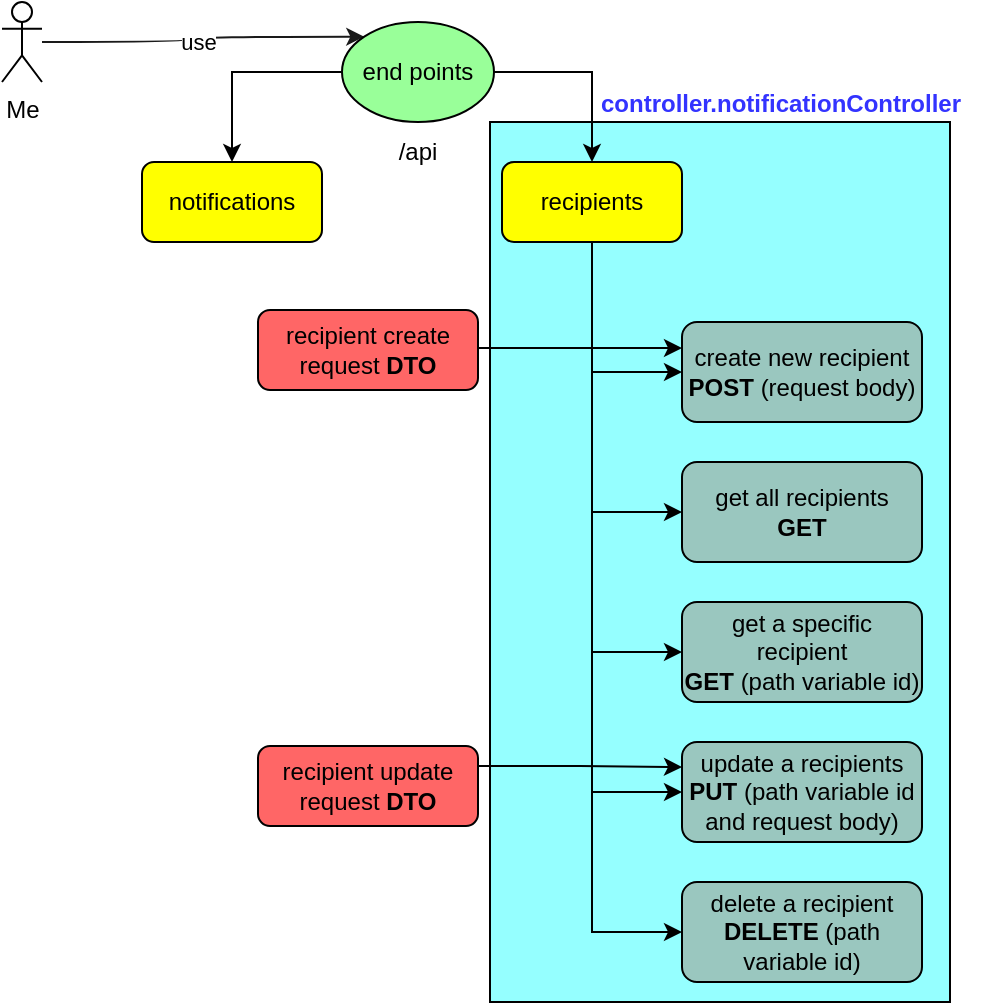 <mxfile version="28.0.9">
  <diagram name="structure" id="Oc0JnGKfON8GWQPidHeL">
    <mxGraphModel dx="1281" dy="527" grid="1" gridSize="10" guides="1" tooltips="1" connect="1" arrows="1" fold="1" page="1" pageScale="1" pageWidth="827" pageHeight="1169" math="0" shadow="0">
      <root>
        <mxCell id="0" />
        <mxCell id="1" parent="0" />
        <mxCell id="8EK3APD2QCrfIBj3EhLv-32" value="" style="rounded=0;whiteSpace=wrap;html=1;fillColor=#95FFFF;" vertex="1" parent="1">
          <mxGeometry x="434" y="70" width="230" height="440" as="geometry" />
        </mxCell>
        <mxCell id="8EK3APD2QCrfIBj3EhLv-25" style="edgeStyle=orthogonalEdgeStyle;rounded=0;orthogonalLoop=1;jettySize=auto;html=1;entryX=0;entryY=0;entryDx=0;entryDy=0;strokeColor=#1A1A1A;curved=1;" edge="1" parent="1" source="8EK3APD2QCrfIBj3EhLv-1" target="8EK3APD2QCrfIBj3EhLv-3">
          <mxGeometry relative="1" as="geometry" />
        </mxCell>
        <mxCell id="8EK3APD2QCrfIBj3EhLv-26" value="use" style="edgeLabel;html=1;align=center;verticalAlign=middle;resizable=0;points=[];" vertex="1" connectable="0" parent="8EK3APD2QCrfIBj3EhLv-25">
          <mxGeometry x="-0.02" y="-2" relative="1" as="geometry">
            <mxPoint as="offset" />
          </mxGeometry>
        </mxCell>
        <mxCell id="8EK3APD2QCrfIBj3EhLv-1" value="Me" style="shape=umlActor;verticalLabelPosition=bottom;verticalAlign=top;html=1;outlineConnect=0;" vertex="1" parent="1">
          <mxGeometry x="190" y="10" width="20" height="40" as="geometry" />
        </mxCell>
        <mxCell id="8EK3APD2QCrfIBj3EhLv-9" style="edgeStyle=orthogonalEdgeStyle;rounded=0;orthogonalLoop=1;jettySize=auto;html=1;" edge="1" parent="1" source="8EK3APD2QCrfIBj3EhLv-3" target="8EK3APD2QCrfIBj3EhLv-4">
          <mxGeometry relative="1" as="geometry" />
        </mxCell>
        <mxCell id="8EK3APD2QCrfIBj3EhLv-10" style="edgeStyle=orthogonalEdgeStyle;rounded=0;orthogonalLoop=1;jettySize=auto;html=1;" edge="1" parent="1" source="8EK3APD2QCrfIBj3EhLv-3" target="8EK3APD2QCrfIBj3EhLv-5">
          <mxGeometry relative="1" as="geometry" />
        </mxCell>
        <mxCell id="8EK3APD2QCrfIBj3EhLv-3" value="end points" style="ellipse;whiteSpace=wrap;html=1;fillColor=#99FF99;" vertex="1" parent="1">
          <mxGeometry x="360" y="20" width="76" height="50" as="geometry" />
        </mxCell>
        <mxCell id="8EK3APD2QCrfIBj3EhLv-4" value="notifications" style="rounded=1;whiteSpace=wrap;html=1;fillColor=#FFFF00;" vertex="1" parent="1">
          <mxGeometry x="260" y="90" width="90" height="40" as="geometry" />
        </mxCell>
        <mxCell id="8EK3APD2QCrfIBj3EhLv-27" style="edgeStyle=orthogonalEdgeStyle;rounded=0;orthogonalLoop=1;jettySize=auto;html=1;entryX=0;entryY=0.5;entryDx=0;entryDy=0;" edge="1" parent="1" source="8EK3APD2QCrfIBj3EhLv-5" target="8EK3APD2QCrfIBj3EhLv-13">
          <mxGeometry relative="1" as="geometry" />
        </mxCell>
        <mxCell id="8EK3APD2QCrfIBj3EhLv-28" style="edgeStyle=orthogonalEdgeStyle;rounded=0;orthogonalLoop=1;jettySize=auto;html=1;entryX=0;entryY=0.5;entryDx=0;entryDy=0;" edge="1" parent="1" source="8EK3APD2QCrfIBj3EhLv-5" target="8EK3APD2QCrfIBj3EhLv-14">
          <mxGeometry relative="1" as="geometry" />
        </mxCell>
        <mxCell id="8EK3APD2QCrfIBj3EhLv-29" style="edgeStyle=orthogonalEdgeStyle;rounded=0;orthogonalLoop=1;jettySize=auto;html=1;entryX=0;entryY=0.5;entryDx=0;entryDy=0;" edge="1" parent="1" source="8EK3APD2QCrfIBj3EhLv-5" target="8EK3APD2QCrfIBj3EhLv-15">
          <mxGeometry relative="1" as="geometry" />
        </mxCell>
        <mxCell id="8EK3APD2QCrfIBj3EhLv-30" style="edgeStyle=orthogonalEdgeStyle;rounded=0;orthogonalLoop=1;jettySize=auto;html=1;entryX=0;entryY=0.5;entryDx=0;entryDy=0;" edge="1" parent="1" source="8EK3APD2QCrfIBj3EhLv-5" target="8EK3APD2QCrfIBj3EhLv-16">
          <mxGeometry relative="1" as="geometry" />
        </mxCell>
        <mxCell id="8EK3APD2QCrfIBj3EhLv-31" style="edgeStyle=orthogonalEdgeStyle;rounded=0;orthogonalLoop=1;jettySize=auto;html=1;entryX=0;entryY=0.5;entryDx=0;entryDy=0;" edge="1" parent="1" source="8EK3APD2QCrfIBj3EhLv-5" target="8EK3APD2QCrfIBj3EhLv-17">
          <mxGeometry relative="1" as="geometry" />
        </mxCell>
        <mxCell id="8EK3APD2QCrfIBj3EhLv-5" value="recipients" style="rounded=1;whiteSpace=wrap;html=1;fillColor=#FFFF00;" vertex="1" parent="1">
          <mxGeometry x="440" y="90" width="90" height="40" as="geometry" />
        </mxCell>
        <mxCell id="8EK3APD2QCrfIBj3EhLv-11" value="/&lt;span style=&quot;background-color: transparent; color: light-dark(rgb(0, 0, 0), rgb(255, 255, 255));&quot;&gt;api&lt;/span&gt;" style="text;html=1;align=center;verticalAlign=middle;whiteSpace=wrap;rounded=0;" vertex="1" parent="1">
          <mxGeometry x="368" y="70" width="60" height="30" as="geometry" />
        </mxCell>
        <mxCell id="8EK3APD2QCrfIBj3EhLv-13" value="create new recipient&lt;div&gt;&lt;b&gt;POST &lt;/b&gt;(request body)&lt;/div&gt;" style="rounded=1;whiteSpace=wrap;html=1;fillColor=#9AC7BF;" vertex="1" parent="1">
          <mxGeometry x="530" y="170" width="120" height="50" as="geometry" />
        </mxCell>
        <mxCell id="8EK3APD2QCrfIBj3EhLv-14" value="get all recipients&lt;div&gt;&lt;b&gt;GET&lt;/b&gt;&lt;/div&gt;" style="rounded=1;whiteSpace=wrap;html=1;fillColor=#9AC7BF;" vertex="1" parent="1">
          <mxGeometry x="530" y="240" width="120" height="50" as="geometry" />
        </mxCell>
        <mxCell id="8EK3APD2QCrfIBj3EhLv-15" value="get a specific recipient&lt;div&gt;&lt;div&gt;&lt;b&gt;GET &lt;/b&gt;(path variable id)&lt;/div&gt;&lt;/div&gt;" style="rounded=1;whiteSpace=wrap;html=1;fillColor=#9AC7BF;" vertex="1" parent="1">
          <mxGeometry x="530" y="310" width="120" height="50" as="geometry" />
        </mxCell>
        <mxCell id="8EK3APD2QCrfIBj3EhLv-16" value="update a recipients&lt;div&gt;&lt;b&gt;PUT&amp;nbsp;&lt;/b&gt;(path variable id and request body)&lt;/div&gt;" style="rounded=1;whiteSpace=wrap;html=1;fillColor=#9AC7BF;" vertex="1" parent="1">
          <mxGeometry x="530" y="380" width="120" height="50" as="geometry" />
        </mxCell>
        <mxCell id="8EK3APD2QCrfIBj3EhLv-17" value="delete a recipient&lt;div&gt;&lt;div&gt;&lt;b&gt;DELETE&amp;nbsp;&lt;/b&gt;(path variable id)&lt;/div&gt;&lt;/div&gt;" style="rounded=1;whiteSpace=wrap;html=1;fillColor=#9AC7BF;" vertex="1" parent="1">
          <mxGeometry x="530" y="450" width="120" height="50" as="geometry" />
        </mxCell>
        <mxCell id="8EK3APD2QCrfIBj3EhLv-33" value="&lt;font style=&quot;color: rgb(51, 51, 255);&quot;&gt;&lt;b style=&quot;&quot;&gt;controller.notificationController&lt;/b&gt;&lt;/font&gt;" style="text;html=1;align=center;verticalAlign=middle;resizable=0;points=[];autosize=1;strokeColor=none;fillColor=none;" vertex="1" parent="1">
          <mxGeometry x="479" y="46" width="200" height="30" as="geometry" />
        </mxCell>
        <mxCell id="8EK3APD2QCrfIBj3EhLv-37" style="edgeStyle=orthogonalEdgeStyle;rounded=0;orthogonalLoop=1;jettySize=auto;html=1;exitX=1;exitY=0.5;exitDx=0;exitDy=0;entryX=0;entryY=0;entryDx=0;entryDy=0;" edge="1" parent="1">
          <mxGeometry relative="1" as="geometry">
            <mxPoint x="428" y="193" as="sourcePoint" />
            <mxPoint x="530" y="183" as="targetPoint" />
            <Array as="points">
              <mxPoint x="510" y="183" />
              <mxPoint x="510" y="183" />
            </Array>
          </mxGeometry>
        </mxCell>
        <mxCell id="8EK3APD2QCrfIBj3EhLv-34" value="recipient create request &lt;b&gt;DTO&lt;/b&gt;" style="rounded=1;whiteSpace=wrap;html=1;fillColor=#FF6666;" vertex="1" parent="1">
          <mxGeometry x="318" y="164" width="110" height="40" as="geometry" />
        </mxCell>
        <mxCell id="8EK3APD2QCrfIBj3EhLv-39" style="edgeStyle=orthogonalEdgeStyle;rounded=0;orthogonalLoop=1;jettySize=auto;html=1;exitX=1;exitY=0.25;exitDx=0;exitDy=0;entryX=0;entryY=0.25;entryDx=0;entryDy=0;" edge="1" parent="1" source="8EK3APD2QCrfIBj3EhLv-38" target="8EK3APD2QCrfIBj3EhLv-16">
          <mxGeometry relative="1" as="geometry" />
        </mxCell>
        <mxCell id="8EK3APD2QCrfIBj3EhLv-38" value="recipient update request &lt;b&gt;DTO&lt;/b&gt;" style="rounded=1;whiteSpace=wrap;html=1;fillColor=#FF6666;" vertex="1" parent="1">
          <mxGeometry x="318" y="382" width="110" height="40" as="geometry" />
        </mxCell>
      </root>
    </mxGraphModel>
  </diagram>
</mxfile>
